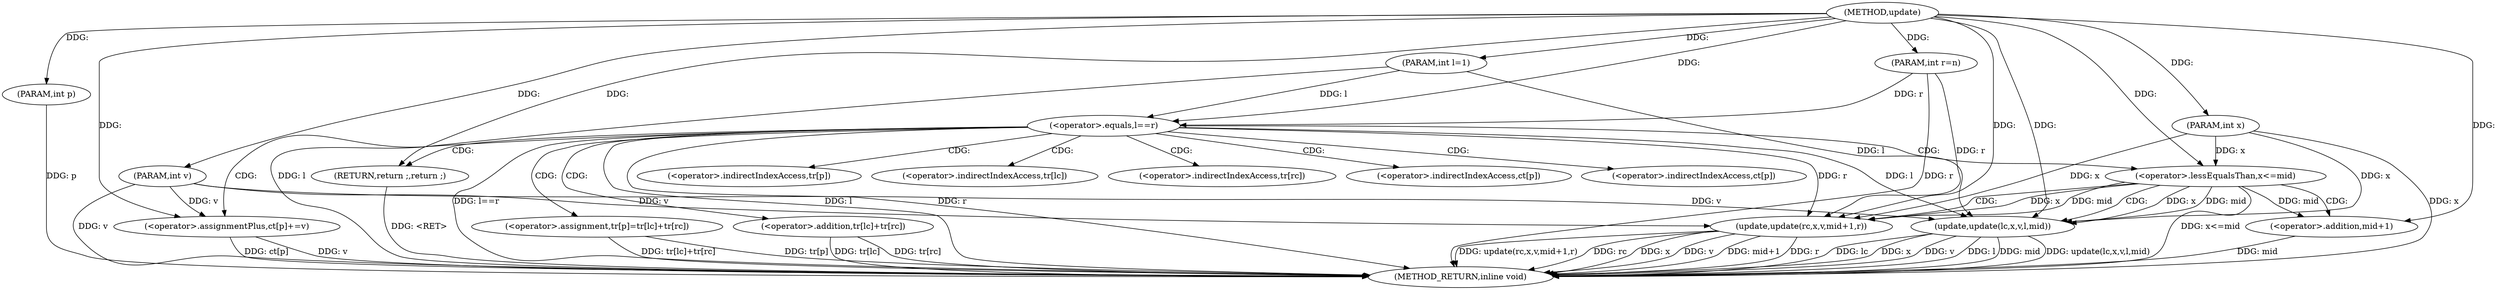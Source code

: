 digraph "update" {  
"1000459" [label = "(METHOD,update)" ]
"1000514" [label = "(METHOD_RETURN,inline void)" ]
"1000460" [label = "(PARAM,int p)" ]
"1000461" [label = "(PARAM,int x)" ]
"1000462" [label = "(PARAM,int v)" ]
"1000463" [label = "(PARAM,int l=1)" ]
"1000464" [label = "(PARAM,int r=n)" ]
"1000503" [label = "(<operator>.assignment,tr[p]=tr[lc]+tr[rc])" ]
"1000467" [label = "(<operator>.equals,l==r)" ]
"1000485" [label = "(<operator>.lessEqualsThan,x<=mid)" ]
"1000488" [label = "(update,update(lc,x,v,l,mid))" ]
"1000471" [label = "(<operator>.assignmentPlus,ct[p]+=v)" ]
"1000483" [label = "(RETURN,return ;,return ;)" ]
"1000495" [label = "(update,update(rc,x,v,mid+1,r))" ]
"1000507" [label = "(<operator>.addition,tr[lc]+tr[rc])" ]
"1000499" [label = "(<operator>.addition,mid+1)" ]
"1000504" [label = "(<operator>.indirectIndexAccess,tr[p])" ]
"1000508" [label = "(<operator>.indirectIndexAccess,tr[lc])" ]
"1000511" [label = "(<operator>.indirectIndexAccess,tr[rc])" ]
"1000472" [label = "(<operator>.indirectIndexAccess,ct[p])" ]
"1000477" [label = "(<operator>.indirectIndexAccess,ct[p])" ]
  "1000483" -> "1000514"  [ label = "DDG: <RET>"] 
  "1000460" -> "1000514"  [ label = "DDG: p"] 
  "1000461" -> "1000514"  [ label = "DDG: x"] 
  "1000462" -> "1000514"  [ label = "DDG: v"] 
  "1000463" -> "1000514"  [ label = "DDG: l"] 
  "1000464" -> "1000514"  [ label = "DDG: r"] 
  "1000467" -> "1000514"  [ label = "DDG: l"] 
  "1000467" -> "1000514"  [ label = "DDG: r"] 
  "1000467" -> "1000514"  [ label = "DDG: l==r"] 
  "1000485" -> "1000514"  [ label = "DDG: x<=mid"] 
  "1000495" -> "1000514"  [ label = "DDG: rc"] 
  "1000495" -> "1000514"  [ label = "DDG: x"] 
  "1000495" -> "1000514"  [ label = "DDG: v"] 
  "1000499" -> "1000514"  [ label = "DDG: mid"] 
  "1000495" -> "1000514"  [ label = "DDG: mid+1"] 
  "1000495" -> "1000514"  [ label = "DDG: r"] 
  "1000495" -> "1000514"  [ label = "DDG: update(rc,x,v,mid+1,r)"] 
  "1000488" -> "1000514"  [ label = "DDG: lc"] 
  "1000488" -> "1000514"  [ label = "DDG: x"] 
  "1000488" -> "1000514"  [ label = "DDG: v"] 
  "1000488" -> "1000514"  [ label = "DDG: l"] 
  "1000488" -> "1000514"  [ label = "DDG: mid"] 
  "1000488" -> "1000514"  [ label = "DDG: update(lc,x,v,l,mid)"] 
  "1000503" -> "1000514"  [ label = "DDG: tr[p]"] 
  "1000507" -> "1000514"  [ label = "DDG: tr[lc]"] 
  "1000507" -> "1000514"  [ label = "DDG: tr[rc]"] 
  "1000503" -> "1000514"  [ label = "DDG: tr[lc]+tr[rc]"] 
  "1000471" -> "1000514"  [ label = "DDG: ct[p]"] 
  "1000471" -> "1000514"  [ label = "DDG: v"] 
  "1000459" -> "1000460"  [ label = "DDG: "] 
  "1000459" -> "1000461"  [ label = "DDG: "] 
  "1000459" -> "1000462"  [ label = "DDG: "] 
  "1000459" -> "1000463"  [ label = "DDG: "] 
  "1000459" -> "1000464"  [ label = "DDG: "] 
  "1000463" -> "1000467"  [ label = "DDG: l"] 
  "1000459" -> "1000467"  [ label = "DDG: "] 
  "1000464" -> "1000467"  [ label = "DDG: r"] 
  "1000462" -> "1000471"  [ label = "DDG: v"] 
  "1000459" -> "1000471"  [ label = "DDG: "] 
  "1000459" -> "1000483"  [ label = "DDG: "] 
  "1000461" -> "1000485"  [ label = "DDG: x"] 
  "1000459" -> "1000485"  [ label = "DDG: "] 
  "1000459" -> "1000488"  [ label = "DDG: "] 
  "1000462" -> "1000488"  [ label = "DDG: v"] 
  "1000485" -> "1000488"  [ label = "DDG: x"] 
  "1000461" -> "1000488"  [ label = "DDG: x"] 
  "1000485" -> "1000488"  [ label = "DDG: mid"] 
  "1000467" -> "1000488"  [ label = "DDG: l"] 
  "1000463" -> "1000488"  [ label = "DDG: l"] 
  "1000459" -> "1000495"  [ label = "DDG: "] 
  "1000462" -> "1000495"  [ label = "DDG: v"] 
  "1000467" -> "1000495"  [ label = "DDG: r"] 
  "1000464" -> "1000495"  [ label = "DDG: r"] 
  "1000485" -> "1000495"  [ label = "DDG: x"] 
  "1000461" -> "1000495"  [ label = "DDG: x"] 
  "1000485" -> "1000495"  [ label = "DDG: mid"] 
  "1000485" -> "1000499"  [ label = "DDG: mid"] 
  "1000459" -> "1000499"  [ label = "DDG: "] 
  "1000467" -> "1000504"  [ label = "CDG: "] 
  "1000467" -> "1000503"  [ label = "CDG: "] 
  "1000467" -> "1000471"  [ label = "CDG: "] 
  "1000467" -> "1000477"  [ label = "CDG: "] 
  "1000467" -> "1000483"  [ label = "CDG: "] 
  "1000467" -> "1000508"  [ label = "CDG: "] 
  "1000467" -> "1000507"  [ label = "CDG: "] 
  "1000467" -> "1000472"  [ label = "CDG: "] 
  "1000467" -> "1000511"  [ label = "CDG: "] 
  "1000467" -> "1000485"  [ label = "CDG: "] 
  "1000485" -> "1000488"  [ label = "CDG: "] 
  "1000485" -> "1000495"  [ label = "CDG: "] 
  "1000485" -> "1000499"  [ label = "CDG: "] 
}
